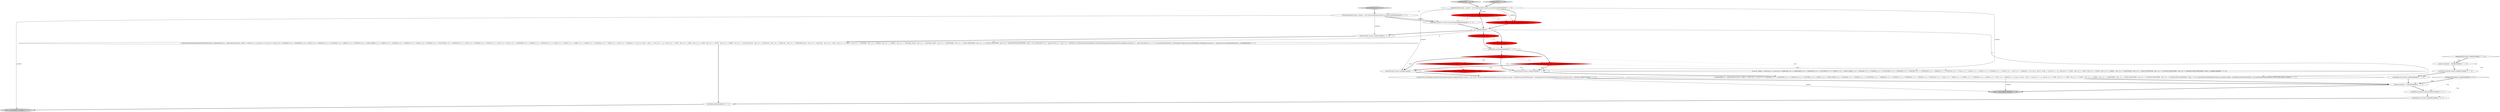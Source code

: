digraph {
3 [style = filled, label = "tableIdentifier['1', '0', '0']", fillcolor = lightgray, shape = diamond image = "AAA0AAABBB1BBB"];
5 [style = filled, label = "setState(708)@@@7@@@['1', '0', '0']", fillcolor = red, shape = ellipse image = "AAA1AAABBB1BBB"];
11 [style = filled, label = "TableIdentifierContext _localctx = new TableIdentifierContext(_ctx,getState())@@@3@@@['1', '1', '0']", fillcolor = white, shape = ellipse image = "AAA0AAABBB1BBB"];
13 [style = filled, label = "getInterpreter().adaptivePredict(_input,96,_ctx)@@@9@@@['1', '0', '0']", fillcolor = red, shape = diamond image = "AAA1AAABBB1BBB"];
27 [style = filled, label = "{exitRule()}@@@54@@@['0', '0', '1']", fillcolor = white, shape = ellipse image = "AAA0AAABBB3BBB"];
16 [style = filled, label = "{setState(695)_la = _input.LA(1)if ((((_la) & ~0x3f) == 0 && ((1L << _la) & ((1L << ANALYZE) | (1L << ANALYZED) | (1L << CATALOGS) | (1L << COLUMNS) | (1L << DEBUG) | (1L << EXECUTABLE) | (1L << EXPLAIN) | (1L << FORMAT) | (1L << FUNCTIONS) | (1L << GRAPHVIZ) | (1L << MAPPED) | (1L << OPTIMIZED) | (1L << PARSED) | (1L << PHYSICAL) | (1L << PLAN) | (1L << RLIKE) | (1L << QUERY) | (1L << SCHEMAS) | (1L << SHOW) | (1L << SYS) | (1L << TABLES))) != 0) || ((((_la - 64)) & ~0x3f) == 0 && ((1L << (_la - 64)) & ((1L << (TEXT - 64)) | (1L << (TYPE - 64)) | (1L << (TYPES - 64)) | (1L << (VERIFY - 64)) | (1L << (IDENTIFIER - 64)) | (1L << (DIGIT_IDENTIFIER - 64)) | (1L << (QUOTED_IDENTIFIER - 64)) | (1L << (BACKQUOTED_IDENTIFIER - 64)))) != 0)) {{setState(692)((TableIdentifierContext)_localctx).catalog = identifier()setState(693)match(T__3)}}setState(697)match(TABLE_IDENTIFIER)}@@@11@@@['1', '1', '0']", fillcolor = white, shape = ellipse image = "AAA0AAABBB1BBB"];
1 [style = filled, label = "_errHandler.reportError(this,re)@@@47@@@['1', '1', '0']", fillcolor = white, shape = ellipse image = "AAA0AAABBB1BBB"];
10 [style = filled, label = "_localctx.exception = re@@@50@@@['1', '1', '1']", fillcolor = white, shape = ellipse image = "AAA0AAABBB1BBB"];
7 [style = filled, label = "getInterpreter().adaptivePredict(_input,95,_ctx)@@@30@@@['1', '0', '0']", fillcolor = red, shape = diamond image = "AAA1AAABBB1BBB"];
8 [style = filled, label = "RecognitionException re@@@45@@@['1', '1', '0']", fillcolor = white, shape = diamond image = "AAA0AAABBB1BBB"];
31 [style = filled, label = "_errHandler.recover(this,re)@@@52@@@['0', '0', '1']", fillcolor = white, shape = ellipse image = "AAA0AAABBB3BBB"];
18 [style = filled, label = "_errHandler.recover(this,re)@@@48@@@['1', '1', '0']", fillcolor = white, shape = ellipse image = "AAA0AAABBB1BBB"];
22 [style = filled, label = "tableIdentifier['0', '1', '0']", fillcolor = lightgray, shape = diamond image = "AAA0AAABBB2BBB"];
20 [style = filled, label = "enterRule(_localctx,86,RULE_tableIdentifier)@@@4@@@['0', '1', '0']", fillcolor = red, shape = ellipse image = "AAA1AAABBB2BBB"];
29 [style = filled, label = "enterOuterAlt(_localctx,1)@@@7@@@['0', '0', '1']", fillcolor = white, shape = ellipse image = "AAA0AAABBB3BBB"];
30 [style = filled, label = "RecognitionException re@@@49@@@['0', '0', '1']", fillcolor = white, shape = diamond image = "AAA0AAABBB3BBB"];
12 [style = filled, label = "int _la@@@5@@@['1', '1', '1']", fillcolor = white, shape = ellipse image = "AAA0AAABBB1BBB"];
0 [style = filled, label = "enterOuterAlt(_localctx,2)@@@26@@@['1', '1', '0']", fillcolor = white, shape = ellipse image = "AAA0AAABBB1BBB"];
15 [style = filled, label = "_errHandler.sync(this)@@@8@@@['1', '1', '0']", fillcolor = white, shape = ellipse image = "AAA0AAABBB1BBB"];
24 [style = filled, label = "enterRule(_localctx,72,RULE_functionTemplate)@@@4@@@['0', '0', '1']", fillcolor = white, shape = ellipse image = "AAA0AAABBB3BBB"];
14 [style = filled, label = "_localctx.exception = re@@@46@@@['1', '1', '0']", fillcolor = white, shape = ellipse image = "AAA0AAABBB1BBB"];
4 [style = filled, label = "enterRule(_localctx,84,RULE_tableIdentifier)@@@4@@@['1', '0', '0']", fillcolor = red, shape = ellipse image = "AAA1AAABBB1BBB"];
32 [style = filled, label = "functionTemplate['0', '0', '1']", fillcolor = lightgray, shape = diamond image = "AAA0AAABBB3BBB"];
6 [style = filled, label = "(((_la) & ~0x3f) == 0 && ((1L << _la) & ((1L << ANALYZE) | (1L << ANALYZED) | (1L << CATALOGS) | (1L << COLUMNS) | (1L << DEBUG) | (1L << EXECUTABLE) | (1L << EXPLAIN) | (1L << FORMAT) | (1L << FUNCTIONS) | (1L << GRAPHVIZ) | (1L << MAPPED) | (1L << OPTIMIZED) | (1L << PARSED) | (1L << PHYSICAL) | (1L << PLAN) | (1L << RLIKE) | (1L << QUERY) | (1L << SCHEMAS) | (1L << SHOW) | (1L << SYS) | (1L << TABLES))) != 0) || ((((_la - 64)) & ~0x3f) == 0 && ((1L << (_la - 64)) & ((1L << (TEXT - 64)) | (1L << (TYPE - 64)) | (1L << (TYPES - 64)) | (1L << (VERIFY - 64)) | (1L << (IDENTIFIER - 64)) | (1L << (DIGIT_IDENTIFIER - 64)) | (1L << (QUOTED_IDENTIFIER - 64)) | (1L << (BACKQUOTED_IDENTIFIER - 64)))) != 0)@@@14@@@['1', '1', '0']", fillcolor = white, shape = diamond image = "AAA0AAABBB1BBB"];
2 [style = filled, label = "return _localctx@@@53@@@['1', '1', '0']", fillcolor = lightgray, shape = ellipse image = "AAA0AAABBB1BBB"];
23 [style = filled, label = "getInterpreter().adaptivePredict(_input,92,_ctx)@@@9@@@['0', '1', '0']", fillcolor = red, shape = diamond image = "AAA1AAABBB2BBB"];
21 [style = filled, label = "setState(704)@@@7@@@['0', '1', '0']", fillcolor = red, shape = ellipse image = "AAA1AAABBB2BBB"];
28 [style = filled, label = "FunctionTemplateContext _localctx = new FunctionTemplateContext(_ctx,getState())@@@3@@@['0', '0', '1']", fillcolor = white, shape = ellipse image = "AAA0AAABBB3BBB"];
26 [style = filled, label = "{setState(614)functionName()setState(615)match(T__0)setState(627)_la = _input.LA(1)if ((((_la) & ~0x3f) == 0 && ((1L << _la) & ((1L << T__0) | (1L << ALL) | (1L << ANALYZE) | (1L << ANALYZED) | (1L << CAST) | (1L << CATALOGS) | (1L << COLUMNS) | (1L << DEBUG) | (1L << DISTINCT) | (1L << EXECUTABLE) | (1L << EXISTS) | (1L << EXPLAIN) | (1L << EXTRACT) | (1L << FALSE) | (1L << FORMAT) | (1L << FUNCTIONS) | (1L << GRAPHVIZ) | (1L << LEFT) | (1L << MAPPED) | (1L << MATCH) | (1L << NOT) | (1L << NULL) | (1L << OPTIMIZED) | (1L << PARSED) | (1L << PHYSICAL) | (1L << PLAN) | (1L << RIGHT) | (1L << RLIKE) | (1L << QUERY) | (1L << SCHEMAS) | (1L << SHOW) | (1L << SYS) | (1L << TABLES))) != 0) || ((((_la - 64)) & ~0x3f) == 0 && ((1L << (_la - 64)) & ((1L << (TEXT - 64)) | (1L << (TRUE - 64)) | (1L << (TYPE - 64)) | (1L << (TYPES - 64)) | (1L << (VERIFY - 64)) | (1L << (FUNCTION_ESC - 64)) | (1L << (DATE_ESC - 64)) | (1L << (TIME_ESC - 64)) | (1L << (TIMESTAMP_ESC - 64)) | (1L << (GUID_ESC - 64)) | (1L << (PLUS - 64)) | (1L << (MINUS - 64)) | (1L << (ASTERISK - 64)) | (1L << (PARAM - 64)) | (1L << (STRING - 64)) | (1L << (INTEGER_VALUE - 64)) | (1L << (DECIMAL_VALUE - 64)) | (1L << (IDENTIFIER - 64)) | (1L << (DIGIT_IDENTIFIER - 64)) | (1L << (QUOTED_IDENTIFIER - 64)) | (1L << (BACKQUOTED_IDENTIFIER - 64)))) != 0)) {{setState(617)_la = _input.LA(1)if (_la == ALL || _la == DISTINCT) {{setState(616)setQuantifier()}}setState(619)expression()setState(624)_errHandler.sync(this)_la = _input.LA(1)while (_la == T__2) {{{setState(620)match(T__2)setState(621)expression()}}setState(626)_errHandler.sync(this)_la = _input.LA(1)}}}setState(629)match(T__1)}@@@8@@@['0', '0', '1']", fillcolor = white, shape = ellipse image = "AAA0AAABBB3BBB"];
25 [style = filled, label = "_errHandler.reportError(this,re)@@@51@@@['0', '0', '1']", fillcolor = white, shape = ellipse image = "AAA0AAABBB3BBB"];
9 [style = filled, label = "enterOuterAlt(_localctx,1)@@@10@@@['1', '1', '0']", fillcolor = white, shape = ellipse image = "AAA0AAABBB1BBB"];
19 [style = filled, label = "getInterpreter().adaptivePredict(_input,91,_ctx)@@@30@@@['0', '1', '0']", fillcolor = red, shape = diamond image = "AAA1AAABBB2BBB"];
17 [style = filled, label = "{setState(701)_errHandler.sync(this)switch (getInterpreter().adaptivePredict(_input,91,_ctx)) {case 1:{setState(698)((TableIdentifierContext)_localctx).catalog = identifier()setState(699)match(T__3)}breaksetState(703)((TableIdentifierContext)_localctx).name = identifier()}@@@27@@@['1', '1', '0']", fillcolor = white, shape = ellipse image = "AAA0AAABBB1BBB"];
33 [style = filled, label = "return _localctx@@@57@@@['0', '0', '1']", fillcolor = lightgray, shape = ellipse image = "AAA0AAABBB3BBB"];
13->6 [style = dotted, label="true"];
17->10 [style = bold, label=""];
11->20 [style = bold, label=""];
15->23 [style = bold, label=""];
24->12 [style = bold, label=""];
12->26 [style = solid, label="_la"];
15->13 [style = bold, label=""];
17->2 [style = solid, label="_localctx"];
12->5 [style = bold, label=""];
16->10 [style = bold, label=""];
23->6 [style = dotted, label="true"];
12->21 [style = bold, label=""];
0->17 [style = bold, label=""];
30->10 [style = dotted, label="true"];
21->15 [style = bold, label=""];
11->4 [style = solid, label="_localctx"];
11->20 [style = solid, label="_localctx"];
11->4 [style = bold, label=""];
16->2 [style = solid, label="_localctx"];
3->11 [style = bold, label=""];
8->14 [style = bold, label=""];
5->15 [style = bold, label=""];
1->18 [style = bold, label=""];
13->7 [style = dotted, label="true"];
23->19 [style = dotted, label="true"];
28->29 [style = solid, label="_localctx"];
23->0 [style = bold, label=""];
13->23 [style = dashed, label="0"];
9->16 [style = bold, label=""];
23->9 [style = dotted, label="true"];
11->9 [style = solid, label="_localctx"];
14->1 [style = bold, label=""];
29->26 [style = bold, label=""];
25->31 [style = bold, label=""];
8->1 [style = dotted, label="true"];
11->28 [style = dashed, label="0"];
28->33 [style = solid, label="_localctx"];
26->27 [style = bold, label=""];
11->0 [style = solid, label="_localctx"];
12->29 [style = bold, label=""];
30->25 [style = dotted, label="true"];
18->10 [style = bold, label=""];
31->27 [style = bold, label=""];
10->25 [style = bold, label=""];
13->0 [style = dotted, label="true"];
4->20 [style = dashed, label="0"];
7->19 [style = dashed, label="0"];
28->24 [style = solid, label="_localctx"];
8->14 [style = dotted, label="true"];
20->12 [style = bold, label=""];
30->10 [style = bold, label=""];
5->21 [style = dashed, label="0"];
4->12 [style = bold, label=""];
28->24 [style = bold, label=""];
8->18 [style = dotted, label="true"];
10->2 [style = bold, label=""];
12->16 [style = solid, label="_la"];
13->9 [style = bold, label=""];
27->33 [style = bold, label=""];
4->24 [style = dashed, label="0"];
23->9 [style = bold, label=""];
32->28 [style = bold, label=""];
22->11 [style = bold, label=""];
23->0 [style = dotted, label="true"];
30->31 [style = dotted, label="true"];
13->0 [style = bold, label=""];
13->9 [style = dotted, label="true"];
}
